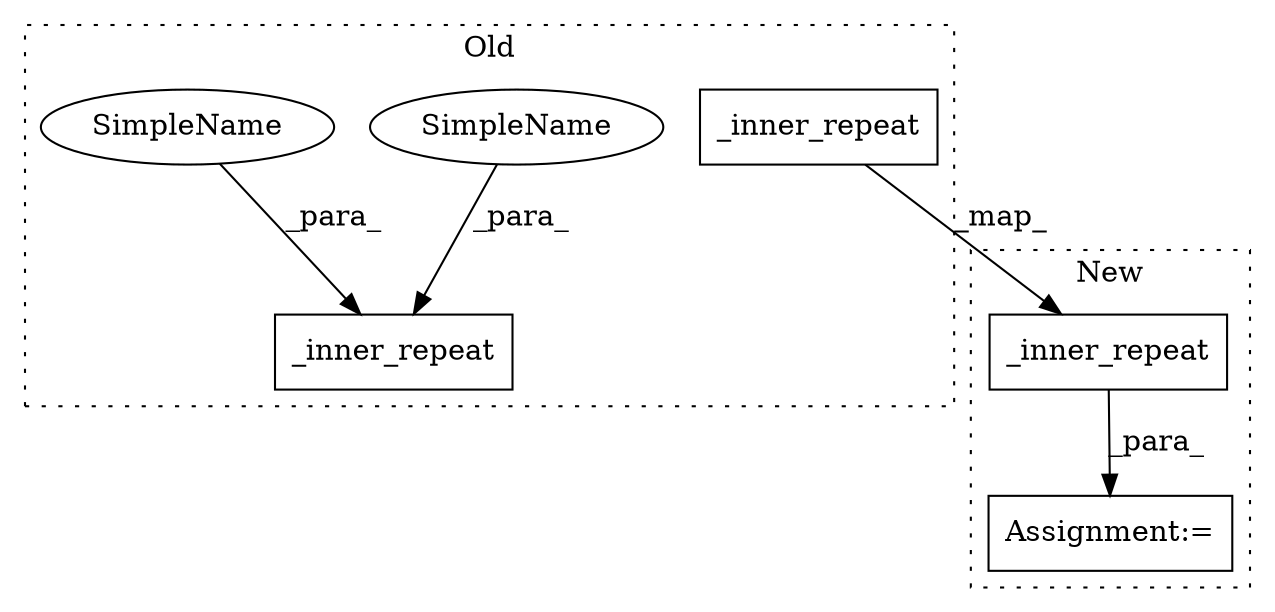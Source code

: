 digraph G {
subgraph cluster0 {
1 [label="_inner_repeat" a="32" s="3543,3581" l="14,1" shape="box"];
4 [label="_inner_repeat" a="32" s="3670,3708" l="14,1" shape="box"];
5 [label="SimpleName" a="42" s="3684" l="13" shape="ellipse"];
6 [label="SimpleName" a="42" s="3698" l="10" shape="ellipse"];
label = "Old";
style="dotted";
}
subgraph cluster1 {
2 [label="_inner_repeat" a="32" s="3621,3659" l="14,1" shape="box"];
3 [label="Assignment:=" a="7" s="3620" l="1" shape="box"];
label = "New";
style="dotted";
}
1 -> 2 [label="_map_"];
2 -> 3 [label="_para_"];
5 -> 4 [label="_para_"];
6 -> 4 [label="_para_"];
}